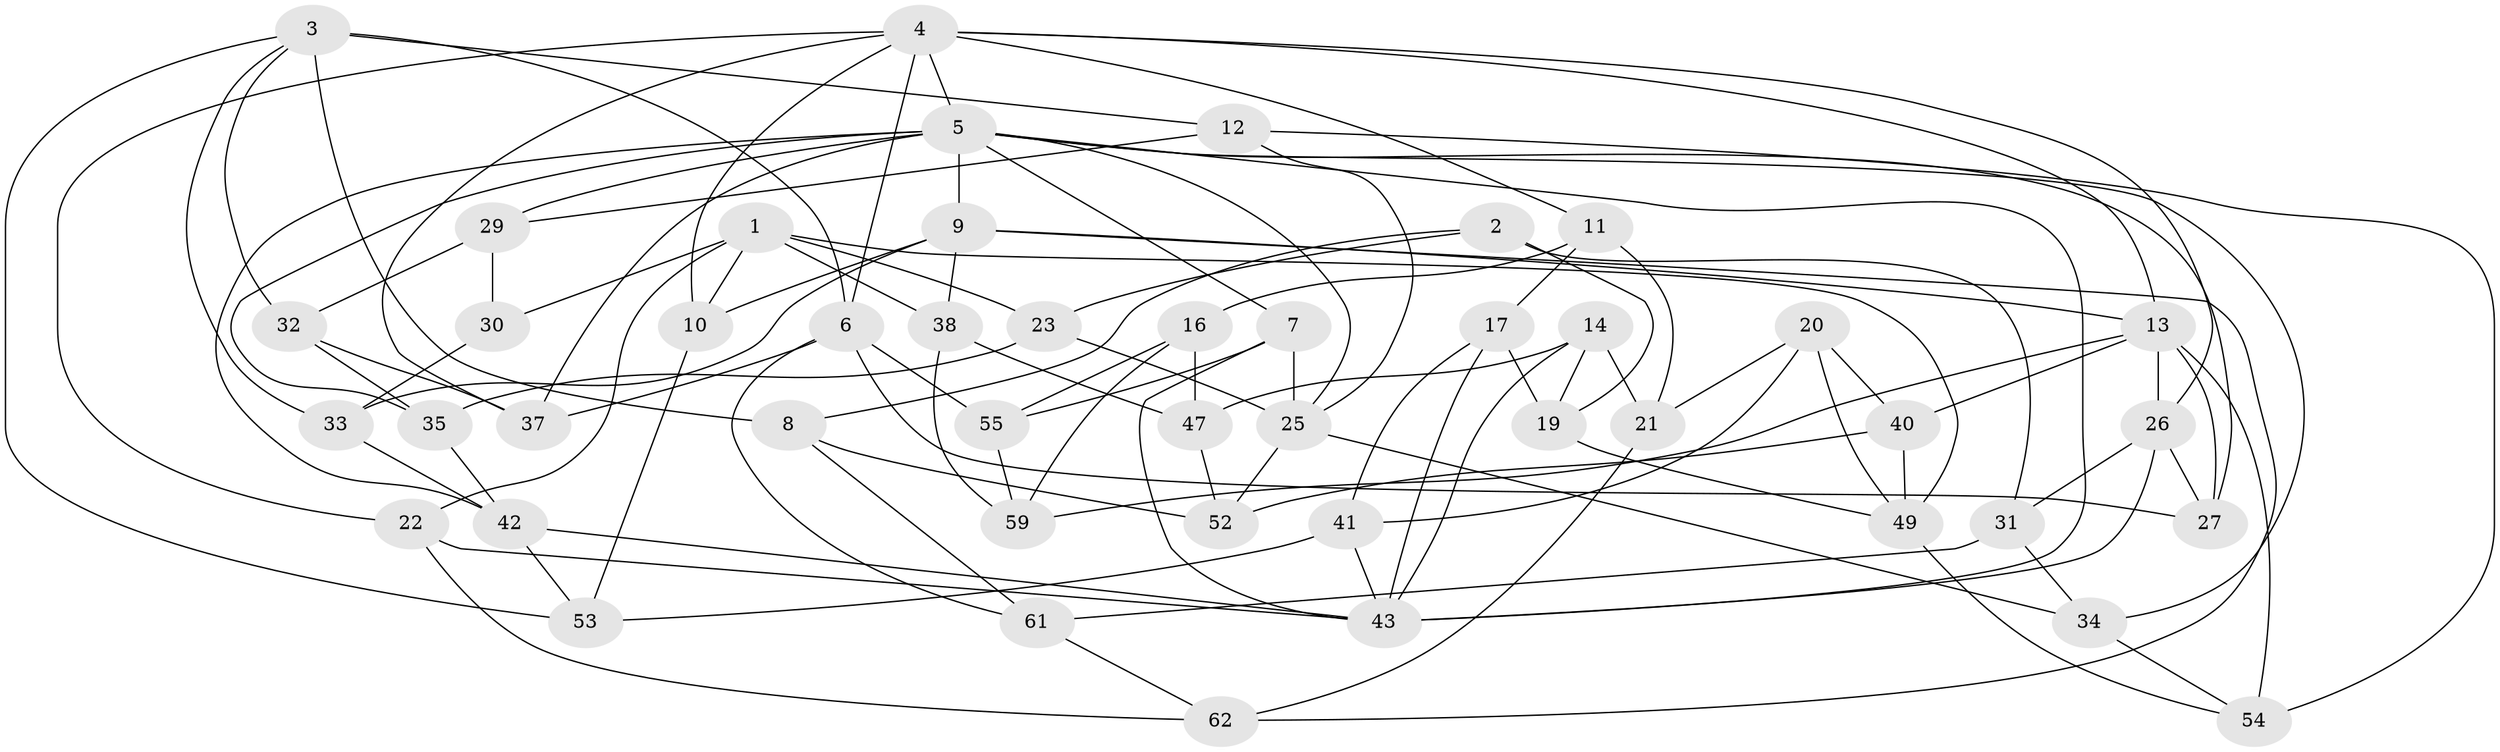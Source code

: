 // original degree distribution, {4: 1.0}
// Generated by graph-tools (version 1.1) at 2025/20/03/04/25 18:20:59]
// undirected, 46 vertices, 107 edges
graph export_dot {
graph [start="1"]
  node [color=gray90,style=filled];
  1 [super="+65+39"];
  2;
  3 [super="+45"];
  4 [super="+15+36"];
  5 [super="+57+18"];
  6 [super="+64"];
  7;
  8;
  9 [super="+24"];
  10;
  11;
  12;
  13 [super="+28+48"];
  14;
  16;
  17;
  19;
  20;
  21;
  22;
  23;
  25 [super="+58"];
  26 [super="+56"];
  27;
  29;
  30;
  31;
  32;
  33;
  34;
  35;
  37;
  38;
  40;
  41;
  42 [super="+50"];
  43 [super="+51+44"];
  47;
  49 [super="+60"];
  52;
  53;
  54;
  55;
  59;
  61;
  62;
  1 -- 30 [weight=2];
  1 -- 22;
  1 -- 10;
  1 -- 23;
  1 -- 49 [weight=2];
  1 -- 38;
  2 -- 19;
  2 -- 23;
  2 -- 8;
  2 -- 31;
  3 -- 33;
  3 -- 53;
  3 -- 32;
  3 -- 8;
  3 -- 12;
  3 -- 6;
  4 -- 37;
  4 -- 10;
  4 -- 11;
  4 -- 22;
  4 -- 13;
  4 -- 26;
  4 -- 5;
  4 -- 6;
  5 -- 34;
  5 -- 9;
  5 -- 42 [weight=2];
  5 -- 37;
  5 -- 35;
  5 -- 7;
  5 -- 43;
  5 -- 25;
  5 -- 27;
  5 -- 29;
  6 -- 27;
  6 -- 55;
  6 -- 61;
  6 -- 37;
  7 -- 25;
  7 -- 55;
  7 -- 43;
  8 -- 52;
  8 -- 61;
  9 -- 62;
  9 -- 13;
  9 -- 10;
  9 -- 38;
  9 -- 33;
  10 -- 53;
  11 -- 17;
  11 -- 16;
  11 -- 21;
  12 -- 54;
  12 -- 29;
  12 -- 25;
  13 -- 59;
  13 -- 54;
  13 -- 26 [weight=2];
  13 -- 40;
  13 -- 27;
  14 -- 19;
  14 -- 47;
  14 -- 21;
  14 -- 43;
  16 -- 47;
  16 -- 59;
  16 -- 55;
  17 -- 41;
  17 -- 19;
  17 -- 43;
  19 -- 49;
  20 -- 21;
  20 -- 40;
  20 -- 41;
  20 -- 49;
  21 -- 62;
  22 -- 62;
  22 -- 43;
  23 -- 35;
  23 -- 25;
  25 -- 34;
  25 -- 52;
  26 -- 31;
  26 -- 27;
  26 -- 43;
  29 -- 30;
  29 -- 32;
  30 -- 33;
  31 -- 34;
  31 -- 61;
  32 -- 37;
  32 -- 35;
  33 -- 42;
  34 -- 54;
  35 -- 42;
  38 -- 59;
  38 -- 47;
  40 -- 49;
  40 -- 52;
  41 -- 43;
  41 -- 53;
  42 -- 53;
  42 -- 43;
  47 -- 52;
  49 -- 54;
  55 -- 59;
  61 -- 62;
}
